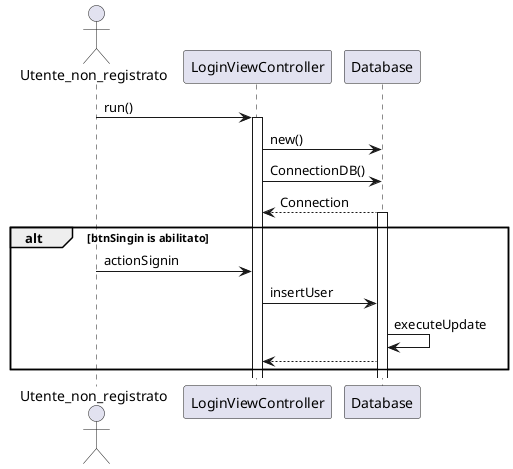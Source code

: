 @startuml
actor Utente_non_registrato
participant LoginViewController
participant  Database

Utente_non_registrato->LoginViewController:run()
activate LoginViewController
LoginViewController -> Database: new()
LoginViewController -> Database: ConnectionDB()
Database --> LoginViewController: Connection

activate Database
alt btnSingin is abilitato
Utente_non_registrato->LoginViewController:actionSignin
LoginViewController -> Database: insertUser 


 Database -> Database: executeUpdate

Database --> LoginViewController
end

@enduml
